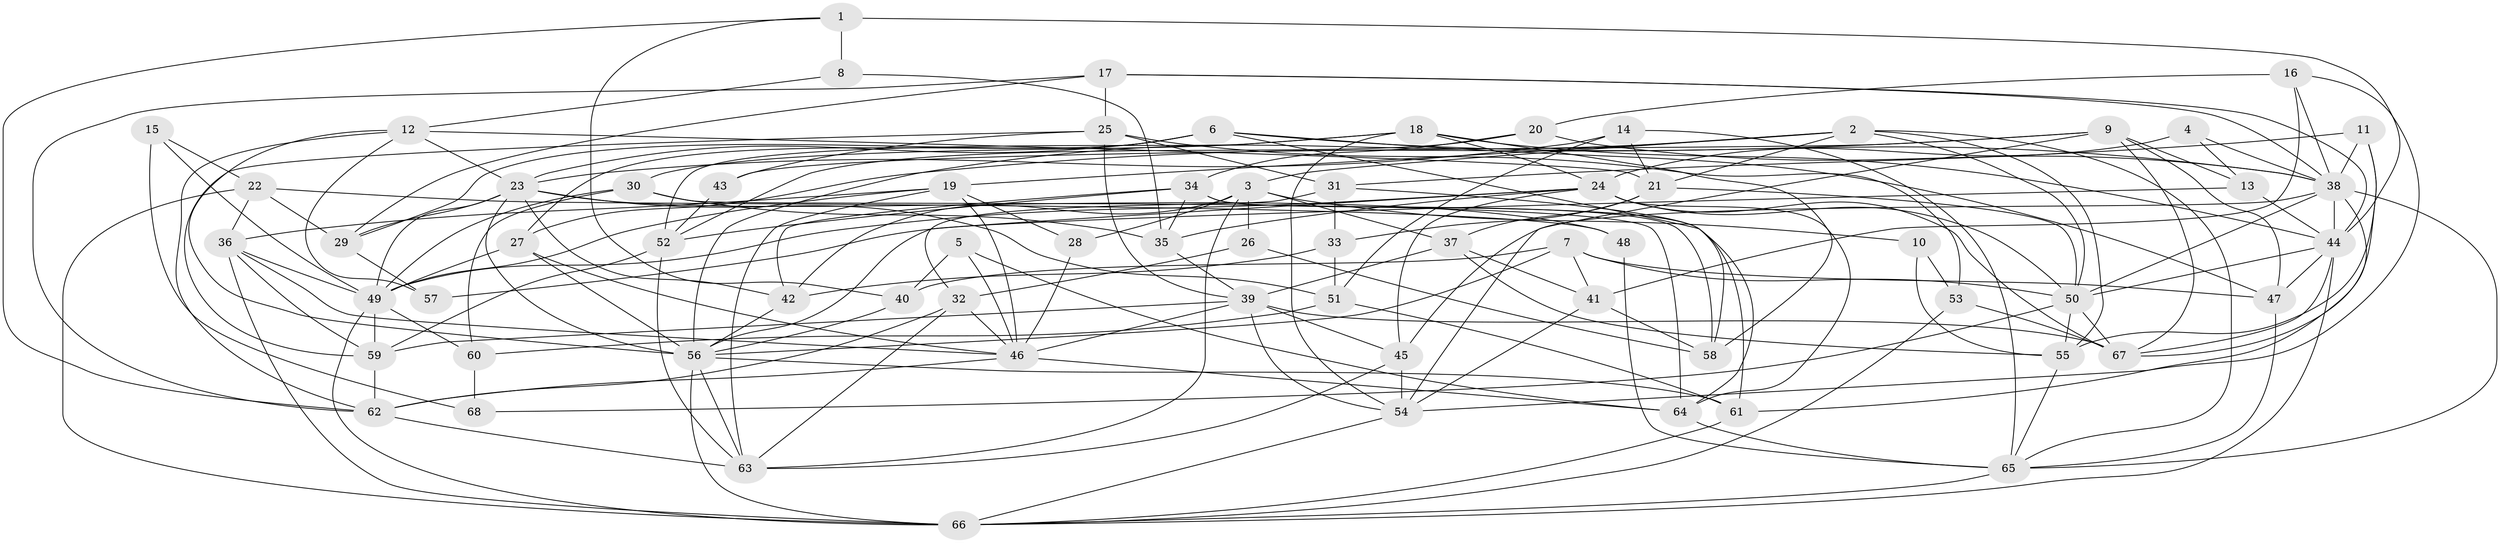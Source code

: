 // original degree distribution, {5: 0.15555555555555556, 4: 0.32592592592592595, 2: 0.1037037037037037, 6: 0.08148148148148149, 3: 0.28888888888888886, 8: 0.02962962962962963, 7: 0.007407407407407408, 9: 0.007407407407407408}
// Generated by graph-tools (version 1.1) at 2025/01/03/09/25 03:01:57]
// undirected, 68 vertices, 190 edges
graph export_dot {
graph [start="1"]
  node [color=gray90,style=filled];
  1;
  2;
  3;
  4;
  5;
  6;
  7;
  8;
  9;
  10;
  11;
  12;
  13;
  14;
  15;
  16;
  17;
  18;
  19;
  20;
  21;
  22;
  23;
  24;
  25;
  26;
  27;
  28;
  29;
  30;
  31;
  32;
  33;
  34;
  35;
  36;
  37;
  38;
  39;
  40;
  41;
  42;
  43;
  44;
  45;
  46;
  47;
  48;
  49;
  50;
  51;
  52;
  53;
  54;
  55;
  56;
  57;
  58;
  59;
  60;
  61;
  62;
  63;
  64;
  65;
  66;
  67;
  68;
  1 -- 8 [weight=1.0];
  1 -- 40 [weight=1.0];
  1 -- 44 [weight=2.0];
  1 -- 62 [weight=1.0];
  2 -- 3 [weight=1.0];
  2 -- 19 [weight=1.0];
  2 -- 21 [weight=1.0];
  2 -- 50 [weight=1.0];
  2 -- 55 [weight=2.0];
  2 -- 56 [weight=1.0];
  2 -- 65 [weight=1.0];
  3 -- 10 [weight=1.0];
  3 -- 26 [weight=1.0];
  3 -- 28 [weight=1.0];
  3 -- 37 [weight=1.0];
  3 -- 42 [weight=1.0];
  3 -- 63 [weight=1.0];
  4 -- 13 [weight=1.0];
  4 -- 24 [weight=1.0];
  4 -- 38 [weight=1.0];
  5 -- 40 [weight=1.0];
  5 -- 46 [weight=1.0];
  5 -- 64 [weight=1.0];
  6 -- 23 [weight=1.0];
  6 -- 27 [weight=1.0];
  6 -- 29 [weight=1.0];
  6 -- 38 [weight=1.0];
  6 -- 47 [weight=1.0];
  6 -- 58 [weight=1.0];
  7 -- 40 [weight=1.0];
  7 -- 41 [weight=1.0];
  7 -- 47 [weight=1.0];
  7 -- 50 [weight=1.0];
  7 -- 56 [weight=1.0];
  8 -- 12 [weight=1.0];
  8 -- 35 [weight=1.0];
  9 -- 13 [weight=1.0];
  9 -- 27 [weight=1.0];
  9 -- 43 [weight=1.0];
  9 -- 47 [weight=1.0];
  9 -- 54 [weight=1.0];
  9 -- 67 [weight=1.0];
  10 -- 53 [weight=1.0];
  10 -- 55 [weight=1.0];
  11 -- 31 [weight=1.0];
  11 -- 38 [weight=1.0];
  11 -- 55 [weight=1.0];
  11 -- 67 [weight=1.0];
  12 -- 21 [weight=1.0];
  12 -- 23 [weight=1.0];
  12 -- 56 [weight=1.0];
  12 -- 57 [weight=1.0];
  12 -- 62 [weight=1.0];
  13 -- 44 [weight=1.0];
  13 -- 57 [weight=1.0];
  14 -- 21 [weight=1.0];
  14 -- 23 [weight=1.0];
  14 -- 51 [weight=1.0];
  14 -- 65 [weight=1.0];
  15 -- 22 [weight=1.0];
  15 -- 49 [weight=1.0];
  15 -- 68 [weight=1.0];
  16 -- 20 [weight=1.0];
  16 -- 38 [weight=1.0];
  16 -- 41 [weight=1.0];
  16 -- 54 [weight=1.0];
  17 -- 25 [weight=1.0];
  17 -- 29 [weight=1.0];
  17 -- 38 [weight=1.0];
  17 -- 44 [weight=1.0];
  17 -- 62 [weight=1.0];
  18 -- 24 [weight=1.0];
  18 -- 30 [weight=1.0];
  18 -- 44 [weight=1.0];
  18 -- 52 [weight=1.0];
  18 -- 54 [weight=1.0];
  18 -- 58 [weight=1.0];
  19 -- 28 [weight=1.0];
  19 -- 36 [weight=1.0];
  19 -- 46 [weight=1.0];
  19 -- 49 [weight=1.0];
  19 -- 63 [weight=1.0];
  20 -- 34 [weight=1.0];
  20 -- 38 [weight=1.0];
  20 -- 52 [weight=1.0];
  21 -- 33 [weight=1.0];
  21 -- 37 [weight=1.0];
  21 -- 50 [weight=1.0];
  22 -- 29 [weight=1.0];
  22 -- 36 [weight=1.0];
  22 -- 48 [weight=1.0];
  22 -- 66 [weight=2.0];
  23 -- 29 [weight=1.0];
  23 -- 42 [weight=1.0];
  23 -- 48 [weight=2.0];
  23 -- 49 [weight=1.0];
  23 -- 51 [weight=1.0];
  23 -- 56 [weight=2.0];
  24 -- 35 [weight=1.0];
  24 -- 45 [weight=2.0];
  24 -- 49 [weight=1.0];
  24 -- 50 [weight=1.0];
  24 -- 56 [weight=1.0];
  24 -- 64 [weight=1.0];
  24 -- 67 [weight=2.0];
  25 -- 31 [weight=1.0];
  25 -- 39 [weight=1.0];
  25 -- 43 [weight=1.0];
  25 -- 53 [weight=1.0];
  25 -- 59 [weight=1.0];
  26 -- 32 [weight=1.0];
  26 -- 58 [weight=1.0];
  27 -- 46 [weight=1.0];
  27 -- 49 [weight=1.0];
  27 -- 56 [weight=1.0];
  28 -- 46 [weight=1.0];
  29 -- 57 [weight=1.0];
  30 -- 35 [weight=1.0];
  30 -- 49 [weight=1.0];
  30 -- 60 [weight=1.0];
  30 -- 64 [weight=1.0];
  31 -- 32 [weight=2.0];
  31 -- 33 [weight=1.0];
  31 -- 64 [weight=1.0];
  32 -- 46 [weight=1.0];
  32 -- 62 [weight=1.0];
  32 -- 63 [weight=1.0];
  33 -- 42 [weight=1.0];
  33 -- 51 [weight=1.0];
  34 -- 35 [weight=1.0];
  34 -- 42 [weight=1.0];
  34 -- 52 [weight=1.0];
  34 -- 58 [weight=1.0];
  34 -- 61 [weight=1.0];
  35 -- 39 [weight=1.0];
  36 -- 46 [weight=1.0];
  36 -- 49 [weight=1.0];
  36 -- 59 [weight=1.0];
  36 -- 66 [weight=1.0];
  37 -- 39 [weight=1.0];
  37 -- 41 [weight=1.0];
  37 -- 55 [weight=1.0];
  38 -- 44 [weight=1.0];
  38 -- 45 [weight=1.0];
  38 -- 50 [weight=1.0];
  38 -- 61 [weight=1.0];
  38 -- 65 [weight=1.0];
  39 -- 45 [weight=1.0];
  39 -- 46 [weight=2.0];
  39 -- 54 [weight=1.0];
  39 -- 59 [weight=1.0];
  39 -- 67 [weight=1.0];
  40 -- 56 [weight=1.0];
  41 -- 54 [weight=1.0];
  41 -- 58 [weight=1.0];
  42 -- 56 [weight=1.0];
  43 -- 52 [weight=1.0];
  44 -- 47 [weight=1.0];
  44 -- 50 [weight=1.0];
  44 -- 66 [weight=1.0];
  44 -- 67 [weight=1.0];
  45 -- 54 [weight=1.0];
  45 -- 63 [weight=1.0];
  46 -- 62 [weight=1.0];
  46 -- 64 [weight=1.0];
  47 -- 65 [weight=1.0];
  48 -- 65 [weight=1.0];
  49 -- 59 [weight=1.0];
  49 -- 60 [weight=1.0];
  49 -- 66 [weight=1.0];
  50 -- 55 [weight=2.0];
  50 -- 67 [weight=1.0];
  50 -- 68 [weight=2.0];
  51 -- 60 [weight=1.0];
  51 -- 61 [weight=1.0];
  52 -- 59 [weight=1.0];
  52 -- 63 [weight=1.0];
  53 -- 66 [weight=1.0];
  53 -- 67 [weight=1.0];
  54 -- 66 [weight=1.0];
  55 -- 65 [weight=1.0];
  56 -- 61 [weight=1.0];
  56 -- 63 [weight=1.0];
  56 -- 66 [weight=1.0];
  59 -- 62 [weight=1.0];
  60 -- 68 [weight=1.0];
  61 -- 66 [weight=1.0];
  62 -- 63 [weight=1.0];
  64 -- 65 [weight=1.0];
  65 -- 66 [weight=1.0];
}
